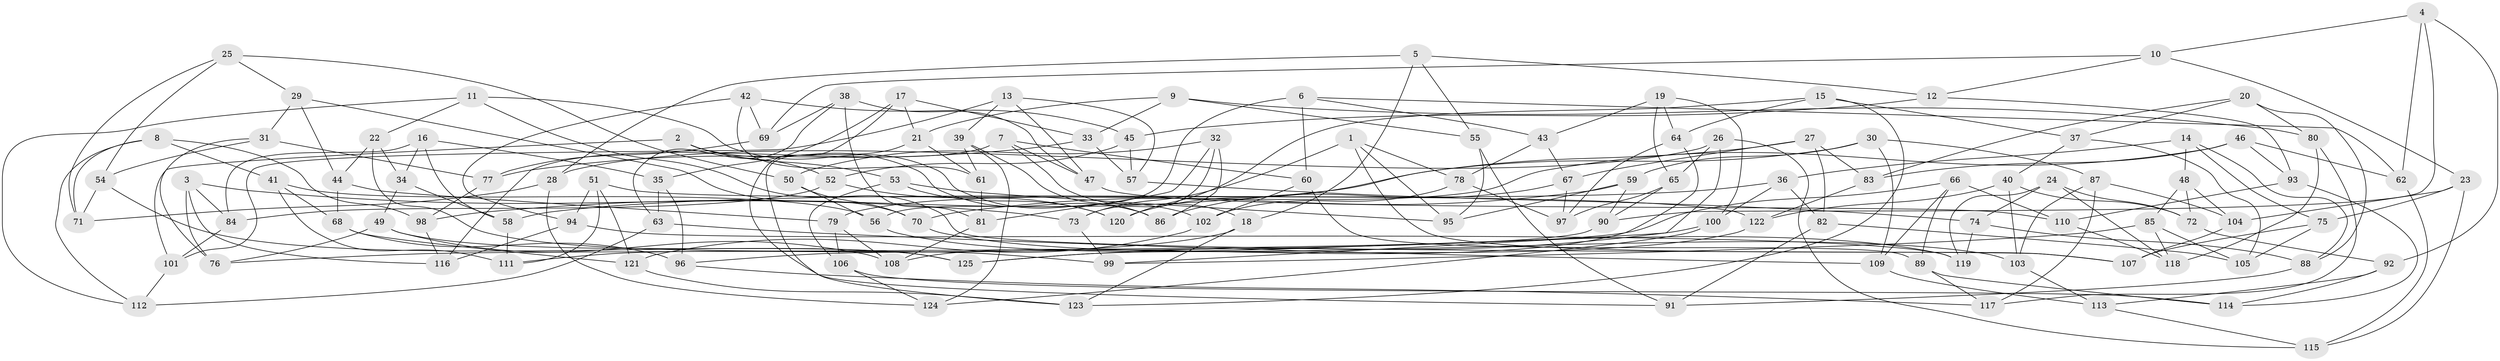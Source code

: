 // Generated by graph-tools (version 1.1) at 2025/50/03/09/25 03:50:44]
// undirected, 125 vertices, 250 edges
graph export_dot {
graph [start="1"]
  node [color=gray90,style=filled];
  1;
  2;
  3;
  4;
  5;
  6;
  7;
  8;
  9;
  10;
  11;
  12;
  13;
  14;
  15;
  16;
  17;
  18;
  19;
  20;
  21;
  22;
  23;
  24;
  25;
  26;
  27;
  28;
  29;
  30;
  31;
  32;
  33;
  34;
  35;
  36;
  37;
  38;
  39;
  40;
  41;
  42;
  43;
  44;
  45;
  46;
  47;
  48;
  49;
  50;
  51;
  52;
  53;
  54;
  55;
  56;
  57;
  58;
  59;
  60;
  61;
  62;
  63;
  64;
  65;
  66;
  67;
  68;
  69;
  70;
  71;
  72;
  73;
  74;
  75;
  76;
  77;
  78;
  79;
  80;
  81;
  82;
  83;
  84;
  85;
  86;
  87;
  88;
  89;
  90;
  91;
  92;
  93;
  94;
  95;
  96;
  97;
  98;
  99;
  100;
  101;
  102;
  103;
  104;
  105;
  106;
  107;
  108;
  109;
  110;
  111;
  112;
  113;
  114;
  115;
  116;
  117;
  118;
  119;
  120;
  121;
  122;
  123;
  124;
  125;
  1 -- 107;
  1 -- 95;
  1 -- 73;
  1 -- 78;
  2 -- 52;
  2 -- 101;
  2 -- 53;
  2 -- 86;
  3 -- 116;
  3 -- 76;
  3 -- 73;
  3 -- 84;
  4 -- 62;
  4 -- 10;
  4 -- 90;
  4 -- 92;
  5 -- 12;
  5 -- 55;
  5 -- 18;
  5 -- 28;
  6 -- 56;
  6 -- 62;
  6 -- 60;
  6 -- 43;
  7 -- 116;
  7 -- 18;
  7 -- 60;
  7 -- 47;
  8 -- 41;
  8 -- 98;
  8 -- 71;
  8 -- 112;
  9 -- 21;
  9 -- 80;
  9 -- 33;
  9 -- 55;
  10 -- 12;
  10 -- 69;
  10 -- 23;
  11 -- 107;
  11 -- 22;
  11 -- 112;
  11 -- 102;
  12 -- 45;
  12 -- 93;
  13 -- 39;
  13 -- 101;
  13 -- 47;
  13 -- 57;
  14 -- 75;
  14 -- 48;
  14 -- 36;
  14 -- 88;
  15 -- 37;
  15 -- 120;
  15 -- 123;
  15 -- 64;
  16 -- 58;
  16 -- 84;
  16 -- 35;
  16 -- 34;
  17 -- 21;
  17 -- 35;
  17 -- 91;
  17 -- 33;
  18 -- 111;
  18 -- 123;
  19 -- 64;
  19 -- 43;
  19 -- 100;
  19 -- 65;
  20 -- 88;
  20 -- 80;
  20 -- 37;
  20 -- 83;
  21 -- 123;
  21 -- 61;
  22 -- 44;
  22 -- 34;
  22 -- 99;
  23 -- 75;
  23 -- 104;
  23 -- 115;
  24 -- 119;
  24 -- 118;
  24 -- 72;
  24 -- 74;
  25 -- 29;
  25 -- 50;
  25 -- 71;
  25 -- 54;
  26 -- 115;
  26 -- 28;
  26 -- 65;
  26 -- 99;
  27 -- 82;
  27 -- 67;
  27 -- 83;
  27 -- 120;
  28 -- 71;
  28 -- 124;
  29 -- 70;
  29 -- 44;
  29 -- 31;
  30 -- 59;
  30 -- 87;
  30 -- 98;
  30 -- 109;
  31 -- 76;
  31 -- 54;
  31 -- 77;
  32 -- 50;
  32 -- 73;
  32 -- 86;
  32 -- 81;
  33 -- 77;
  33 -- 57;
  34 -- 58;
  34 -- 49;
  35 -- 96;
  35 -- 63;
  36 -- 100;
  36 -- 58;
  36 -- 82;
  37 -- 105;
  37 -- 40;
  38 -- 69;
  38 -- 81;
  38 -- 63;
  38 -- 47;
  39 -- 86;
  39 -- 124;
  39 -- 61;
  40 -- 103;
  40 -- 72;
  40 -- 122;
  41 -- 56;
  41 -- 68;
  41 -- 111;
  42 -- 94;
  42 -- 61;
  42 -- 45;
  42 -- 69;
  43 -- 78;
  43 -- 67;
  44 -- 68;
  44 -- 79;
  45 -- 52;
  45 -- 57;
  46 -- 62;
  46 -- 93;
  46 -- 83;
  46 -- 79;
  47 -- 110;
  48 -- 104;
  48 -- 85;
  48 -- 72;
  49 -- 76;
  49 -- 108;
  49 -- 125;
  50 -- 56;
  50 -- 70;
  51 -- 122;
  51 -- 121;
  51 -- 111;
  51 -- 94;
  52 -- 120;
  52 -- 84;
  53 -- 120;
  53 -- 106;
  53 -- 95;
  54 -- 125;
  54 -- 71;
  55 -- 95;
  55 -- 91;
  56 -- 119;
  57 -- 74;
  58 -- 111;
  59 -- 70;
  59 -- 95;
  59 -- 90;
  60 -- 89;
  60 -- 102;
  61 -- 81;
  62 -- 115;
  63 -- 109;
  63 -- 112;
  64 -- 108;
  64 -- 97;
  65 -- 90;
  65 -- 97;
  66 -- 89;
  66 -- 110;
  66 -- 76;
  66 -- 109;
  67 -- 97;
  67 -- 86;
  68 -- 121;
  68 -- 96;
  69 -- 77;
  70 -- 103;
  72 -- 92;
  73 -- 99;
  74 -- 88;
  74 -- 119;
  75 -- 107;
  75 -- 105;
  77 -- 98;
  78 -- 102;
  78 -- 97;
  79 -- 108;
  79 -- 106;
  80 -- 118;
  80 -- 117;
  81 -- 108;
  82 -- 105;
  82 -- 91;
  83 -- 122;
  84 -- 101;
  85 -- 105;
  85 -- 118;
  85 -- 99;
  87 -- 117;
  87 -- 103;
  87 -- 104;
  88 -- 91;
  89 -- 114;
  89 -- 117;
  90 -- 96;
  92 -- 113;
  92 -- 114;
  93 -- 110;
  93 -- 114;
  94 -- 119;
  94 -- 116;
  96 -- 117;
  98 -- 116;
  100 -- 124;
  100 -- 125;
  101 -- 112;
  102 -- 121;
  103 -- 113;
  104 -- 107;
  106 -- 124;
  106 -- 114;
  109 -- 113;
  110 -- 118;
  113 -- 115;
  121 -- 123;
  122 -- 125;
}
